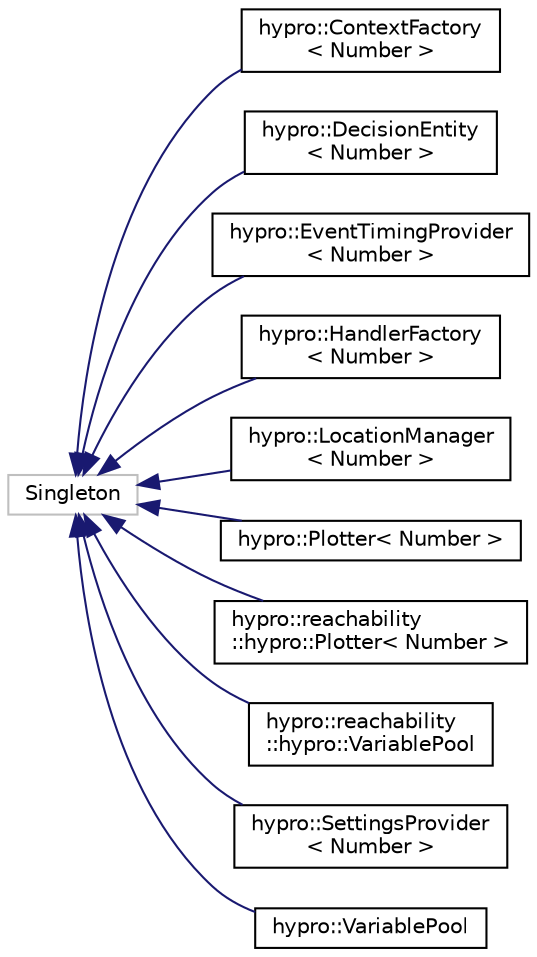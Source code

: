 digraph "Graphical Class Hierarchy"
{
  edge [fontname="Helvetica",fontsize="10",labelfontname="Helvetica",labelfontsize="10"];
  node [fontname="Helvetica",fontsize="10",shape=record];
  rankdir="LR";
  Node1 [label="Singleton",height=0.2,width=0.4,color="grey75", fillcolor="white", style="filled"];
  Node1 -> Node2 [dir="back",color="midnightblue",fontsize="10",style="solid",fontname="Helvetica"];
  Node2 [label="hypro::ContextFactory\l\< Number \>",height=0.2,width=0.4,color="black", fillcolor="white", style="filled",URL="$classhypro_1_1ContextFactory.html"];
  Node1 -> Node3 [dir="back",color="midnightblue",fontsize="10",style="solid",fontname="Helvetica"];
  Node3 [label="hypro::DecisionEntity\l\< Number \>",height=0.2,width=0.4,color="black", fillcolor="white", style="filled",URL="$classhypro_1_1DecisionEntity.html"];
  Node1 -> Node4 [dir="back",color="midnightblue",fontsize="10",style="solid",fontname="Helvetica"];
  Node4 [label="hypro::EventTimingProvider\l\< Number \>",height=0.2,width=0.4,color="black", fillcolor="white", style="filled",URL="$classhypro_1_1EventTimingProvider.html"];
  Node1 -> Node5 [dir="back",color="midnightblue",fontsize="10",style="solid",fontname="Helvetica"];
  Node5 [label="hypro::HandlerFactory\l\< Number \>",height=0.2,width=0.4,color="black", fillcolor="white", style="filled",URL="$classhypro_1_1HandlerFactory.html"];
  Node1 -> Node6 [dir="back",color="midnightblue",fontsize="10",style="solid",fontname="Helvetica"];
  Node6 [label="hypro::LocationManager\l\< Number \>",height=0.2,width=0.4,color="black", fillcolor="white", style="filled",URL="$classhypro_1_1LocationManager.html"];
  Node1 -> Node7 [dir="back",color="midnightblue",fontsize="10",style="solid",fontname="Helvetica"];
  Node7 [label="hypro::Plotter\< Number \>",height=0.2,width=0.4,color="black", fillcolor="white", style="filled",URL="$classhypro_1_1Plotter.html",tooltip="Class implementing a plotter. The plotter is implemented using carl::Singleton. "];
  Node1 -> Node8 [dir="back",color="midnightblue",fontsize="10",style="solid",fontname="Helvetica"];
  Node8 [label="hypro::reachability\l::hypro::Plotter\< Number \>",height=0.2,width=0.4,color="black", fillcolor="white", style="filled",URL="$classhypro_1_1reachability_1_1hypro_1_1Plotter.html",tooltip="Class implementing a plotter. The plotter is implemented using carl::Singleton. "];
  Node1 -> Node9 [dir="back",color="midnightblue",fontsize="10",style="solid",fontname="Helvetica"];
  Node9 [label="hypro::reachability\l::hypro::VariablePool",height=0.2,width=0.4,color="black", fillcolor="white", style="filled",URL="$classhypro_1_1reachability_1_1hypro_1_1VariablePool.html"];
  Node1 -> Node10 [dir="back",color="midnightblue",fontsize="10",style="solid",fontname="Helvetica"];
  Node10 [label="hypro::SettingsProvider\l\< Number \>",height=0.2,width=0.4,color="black", fillcolor="white", style="filled",URL="$classhypro_1_1SettingsProvider.html"];
  Node1 -> Node11 [dir="back",color="midnightblue",fontsize="10",style="solid",fontname="Helvetica"];
  Node11 [label="hypro::VariablePool",height=0.2,width=0.4,color="black", fillcolor="white", style="filled",URL="$classhypro_1_1VariablePool.html"];
}
